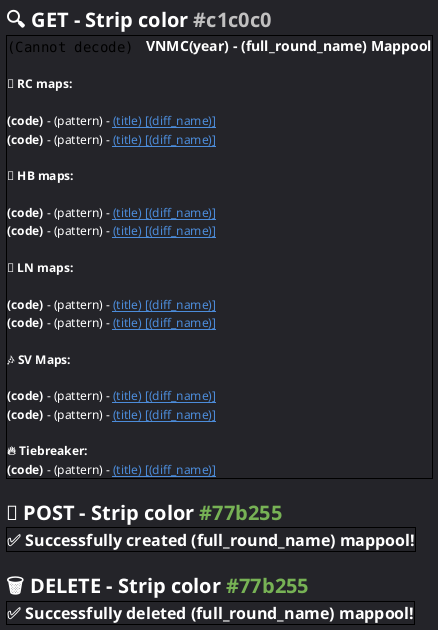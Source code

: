 @startsalt mappool
	<style>
		saltDiagram {
			BackgroundColor #242429
		}
	</style>
	{
		= <color:#ffffff>🔍 GET - Strip color <color:#c1c0c0><size:16>#c1c0c0
		{+
			<img:../logo.png>    <b><color:#ffffff><size:14>VNMC(year) - (full_round_name) Mappool
			.
			<b><color:#ffffff>🍚 RC maps:
			.
			<color:#ffffff>**(code)** - (pattern) - <color:#4c8cda>__(title) [(diff_name)]__
			<color:#ffffff>**(code)** - (pattern) - <color:#4c8cda>__(title) [(diff_name)]__
			/' rest of RC maps '/ .
			<b><color:#ffffff>🍲 HB maps:
			.
			<color:#ffffff>**(code)** - (pattern) - <color:#4c8cda>__(title) [(diff_name)]__
			<color:#ffffff>**(code)** - (pattern) - <color:#4c8cda>__(title) [(diff_name)]__
			/' rest of HB maps '/ .
			<b><color:#ffffff>🍜 LN maps:
			.
			<color:#ffffff>**(code)** - (pattern) - <color:#4c8cda>__(title) [(diff_name)]__
			<color:#ffffff>**(code)** - (pattern) - <color:#4c8cda>__(title) [(diff_name)]__
			/' rest of LN maps '/ .
			<b><color:#ffffff>🎶 SV Maps:
			.
			<color:#ffffff>**(code)** - (pattern) - <color:#4c8cda>__(title) [(diff_name)]__
			<color:#ffffff>**(code)** - (pattern) - <color:#4c8cda>__(title) [(diff_name)]__
			/' rest of SV maps '/ .
			<b><color:#ffffff>🔥 Tiebreaker:
			<color:#ffffff>**(code)** - (pattern) - <color:#4c8cda>__(title) [(diff_name)]__
		}
		.
		= <color:#ffffff>📄 POST - Strip color <color:#77b255><size:16>#77b255
		{+
			<b><color:#ffffff><size:16>✅ Successfully created (full_round_name) mappool!
		}
		.
		= <color:#ffffff>🗑️ DELETE - Strip color <color:#77b255><size:16>#77b255
		{+
			<b><color:#ffffff><size:16>✅ Successfully deleted (full_round_name) mappool!
		}
	}
@endsalt